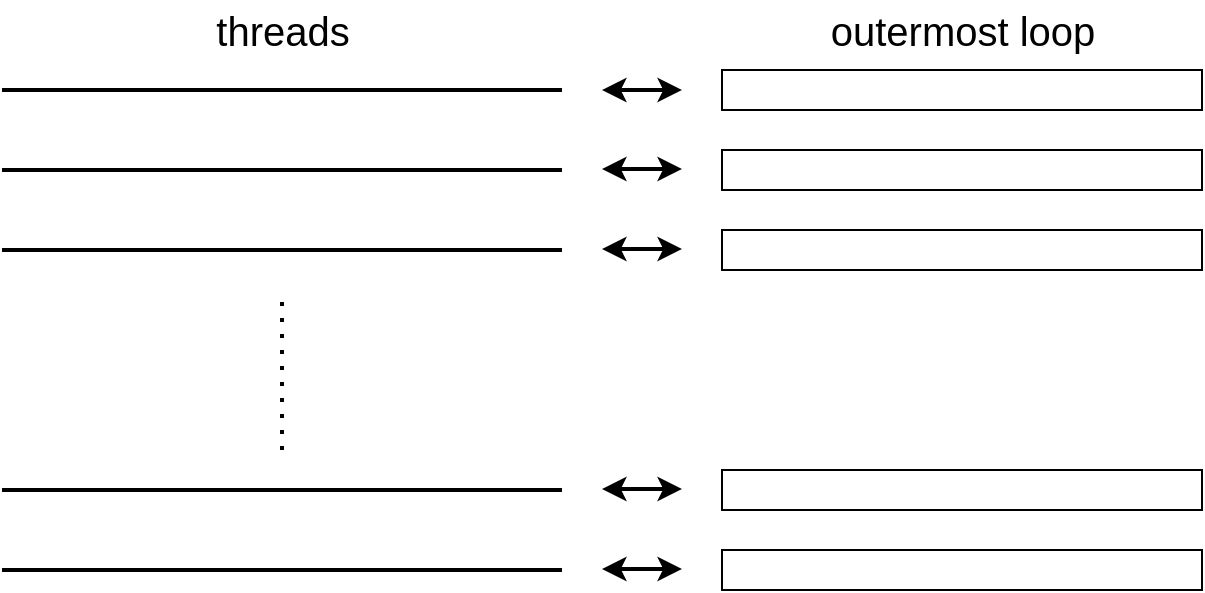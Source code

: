 <mxfile version="18.1.3" type="github">
  <diagram id="_CbhSOYyVLXtWQixVCYT" name="第 1 页">
    <mxGraphModel dx="1038" dy="578" grid="1" gridSize="10" guides="1" tooltips="1" connect="1" arrows="1" fold="1" page="1" pageScale="1" pageWidth="980" pageHeight="1390" math="0" shadow="0">
      <root>
        <mxCell id="0" />
        <mxCell id="1" parent="0" />
        <mxCell id="hWYfeUDqASVLtOlW8QDI-1" value="" style="endArrow=none;html=1;rounded=0;strokeWidth=2;" edge="1" parent="1">
          <mxGeometry width="50" height="50" relative="1" as="geometry">
            <mxPoint x="120" y="140" as="sourcePoint" />
            <mxPoint x="400" y="140" as="targetPoint" />
          </mxGeometry>
        </mxCell>
        <mxCell id="hWYfeUDqASVLtOlW8QDI-2" value="" style="endArrow=none;html=1;rounded=0;strokeWidth=2;" edge="1" parent="1">
          <mxGeometry width="50" height="50" relative="1" as="geometry">
            <mxPoint x="120" y="180" as="sourcePoint" />
            <mxPoint x="400" y="180" as="targetPoint" />
          </mxGeometry>
        </mxCell>
        <mxCell id="hWYfeUDqASVLtOlW8QDI-3" value="" style="endArrow=none;html=1;rounded=0;strokeWidth=2;" edge="1" parent="1">
          <mxGeometry width="50" height="50" relative="1" as="geometry">
            <mxPoint x="120" y="220" as="sourcePoint" />
            <mxPoint x="400" y="220" as="targetPoint" />
          </mxGeometry>
        </mxCell>
        <mxCell id="hWYfeUDqASVLtOlW8QDI-4" value="" style="endArrow=none;html=1;rounded=0;strokeWidth=2;" edge="1" parent="1">
          <mxGeometry width="50" height="50" relative="1" as="geometry">
            <mxPoint x="120" y="340" as="sourcePoint" />
            <mxPoint x="400" y="340" as="targetPoint" />
          </mxGeometry>
        </mxCell>
        <mxCell id="hWYfeUDqASVLtOlW8QDI-5" value="" style="endArrow=none;html=1;rounded=0;strokeWidth=2;" edge="1" parent="1">
          <mxGeometry width="50" height="50" relative="1" as="geometry">
            <mxPoint x="120" y="380" as="sourcePoint" />
            <mxPoint x="400" y="380" as="targetPoint" />
          </mxGeometry>
        </mxCell>
        <mxCell id="hWYfeUDqASVLtOlW8QDI-6" value="" style="endArrow=none;dashed=1;html=1;dashPattern=1 3;strokeWidth=2;rounded=0;" edge="1" parent="1">
          <mxGeometry width="50" height="50" relative="1" as="geometry">
            <mxPoint x="260" y="320" as="sourcePoint" />
            <mxPoint x="260" y="240" as="targetPoint" />
          </mxGeometry>
        </mxCell>
        <mxCell id="hWYfeUDqASVLtOlW8QDI-7" value="" style="rounded=0;whiteSpace=wrap;html=1;" vertex="1" parent="1">
          <mxGeometry x="480" y="130" width="240" height="20" as="geometry" />
        </mxCell>
        <mxCell id="hWYfeUDqASVLtOlW8QDI-8" value="" style="rounded=0;whiteSpace=wrap;html=1;" vertex="1" parent="1">
          <mxGeometry x="480" y="170" width="240" height="20" as="geometry" />
        </mxCell>
        <mxCell id="hWYfeUDqASVLtOlW8QDI-10" value="" style="rounded=0;whiteSpace=wrap;html=1;" vertex="1" parent="1">
          <mxGeometry x="480" y="210" width="240" height="20" as="geometry" />
        </mxCell>
        <mxCell id="hWYfeUDqASVLtOlW8QDI-11" value="" style="rounded=0;whiteSpace=wrap;html=1;" vertex="1" parent="1">
          <mxGeometry x="480" y="330" width="240" height="20" as="geometry" />
        </mxCell>
        <mxCell id="hWYfeUDqASVLtOlW8QDI-12" value="" style="rounded=0;whiteSpace=wrap;html=1;" vertex="1" parent="1">
          <mxGeometry x="480" y="370" width="240" height="20" as="geometry" />
        </mxCell>
        <mxCell id="hWYfeUDqASVLtOlW8QDI-13" value="" style="endArrow=classic;startArrow=classic;html=1;rounded=0;strokeWidth=2;" edge="1" parent="1">
          <mxGeometry width="50" height="50" relative="1" as="geometry">
            <mxPoint x="420" y="140" as="sourcePoint" />
            <mxPoint x="460" y="140" as="targetPoint" />
          </mxGeometry>
        </mxCell>
        <mxCell id="hWYfeUDqASVLtOlW8QDI-14" value="" style="endArrow=classic;startArrow=classic;html=1;rounded=0;strokeWidth=2;" edge="1" parent="1">
          <mxGeometry width="50" height="50" relative="1" as="geometry">
            <mxPoint x="420" y="179.5" as="sourcePoint" />
            <mxPoint x="460" y="179.5" as="targetPoint" />
          </mxGeometry>
        </mxCell>
        <mxCell id="hWYfeUDqASVLtOlW8QDI-15" value="" style="endArrow=classic;startArrow=classic;html=1;rounded=0;strokeWidth=2;" edge="1" parent="1">
          <mxGeometry width="50" height="50" relative="1" as="geometry">
            <mxPoint x="420" y="219.5" as="sourcePoint" />
            <mxPoint x="460" y="219.5" as="targetPoint" />
          </mxGeometry>
        </mxCell>
        <mxCell id="hWYfeUDqASVLtOlW8QDI-16" value="" style="endArrow=classic;startArrow=classic;html=1;rounded=0;strokeWidth=2;" edge="1" parent="1">
          <mxGeometry width="50" height="50" relative="1" as="geometry">
            <mxPoint x="420" y="339.5" as="sourcePoint" />
            <mxPoint x="460" y="339.5" as="targetPoint" />
          </mxGeometry>
        </mxCell>
        <mxCell id="hWYfeUDqASVLtOlW8QDI-17" value="" style="endArrow=classic;startArrow=classic;html=1;rounded=0;strokeWidth=2;" edge="1" parent="1">
          <mxGeometry width="50" height="50" relative="1" as="geometry">
            <mxPoint x="420" y="379.5" as="sourcePoint" />
            <mxPoint x="460" y="379.5" as="targetPoint" />
          </mxGeometry>
        </mxCell>
        <mxCell id="hWYfeUDqASVLtOlW8QDI-18" value="&lt;font style=&quot;font-size: 20px;&quot;&gt;threads&lt;/font&gt;" style="text;html=1;align=center;verticalAlign=middle;resizable=0;points=[];autosize=1;strokeColor=none;fillColor=none;" vertex="1" parent="1">
          <mxGeometry x="220" y="100" width="80" height="20" as="geometry" />
        </mxCell>
        <mxCell id="hWYfeUDqASVLtOlW8QDI-19" value="outermost loop" style="text;html=1;align=center;verticalAlign=middle;resizable=0;points=[];autosize=1;strokeColor=none;fillColor=none;fontSize=20;" vertex="1" parent="1">
          <mxGeometry x="525" y="95" width="150" height="30" as="geometry" />
        </mxCell>
      </root>
    </mxGraphModel>
  </diagram>
</mxfile>
